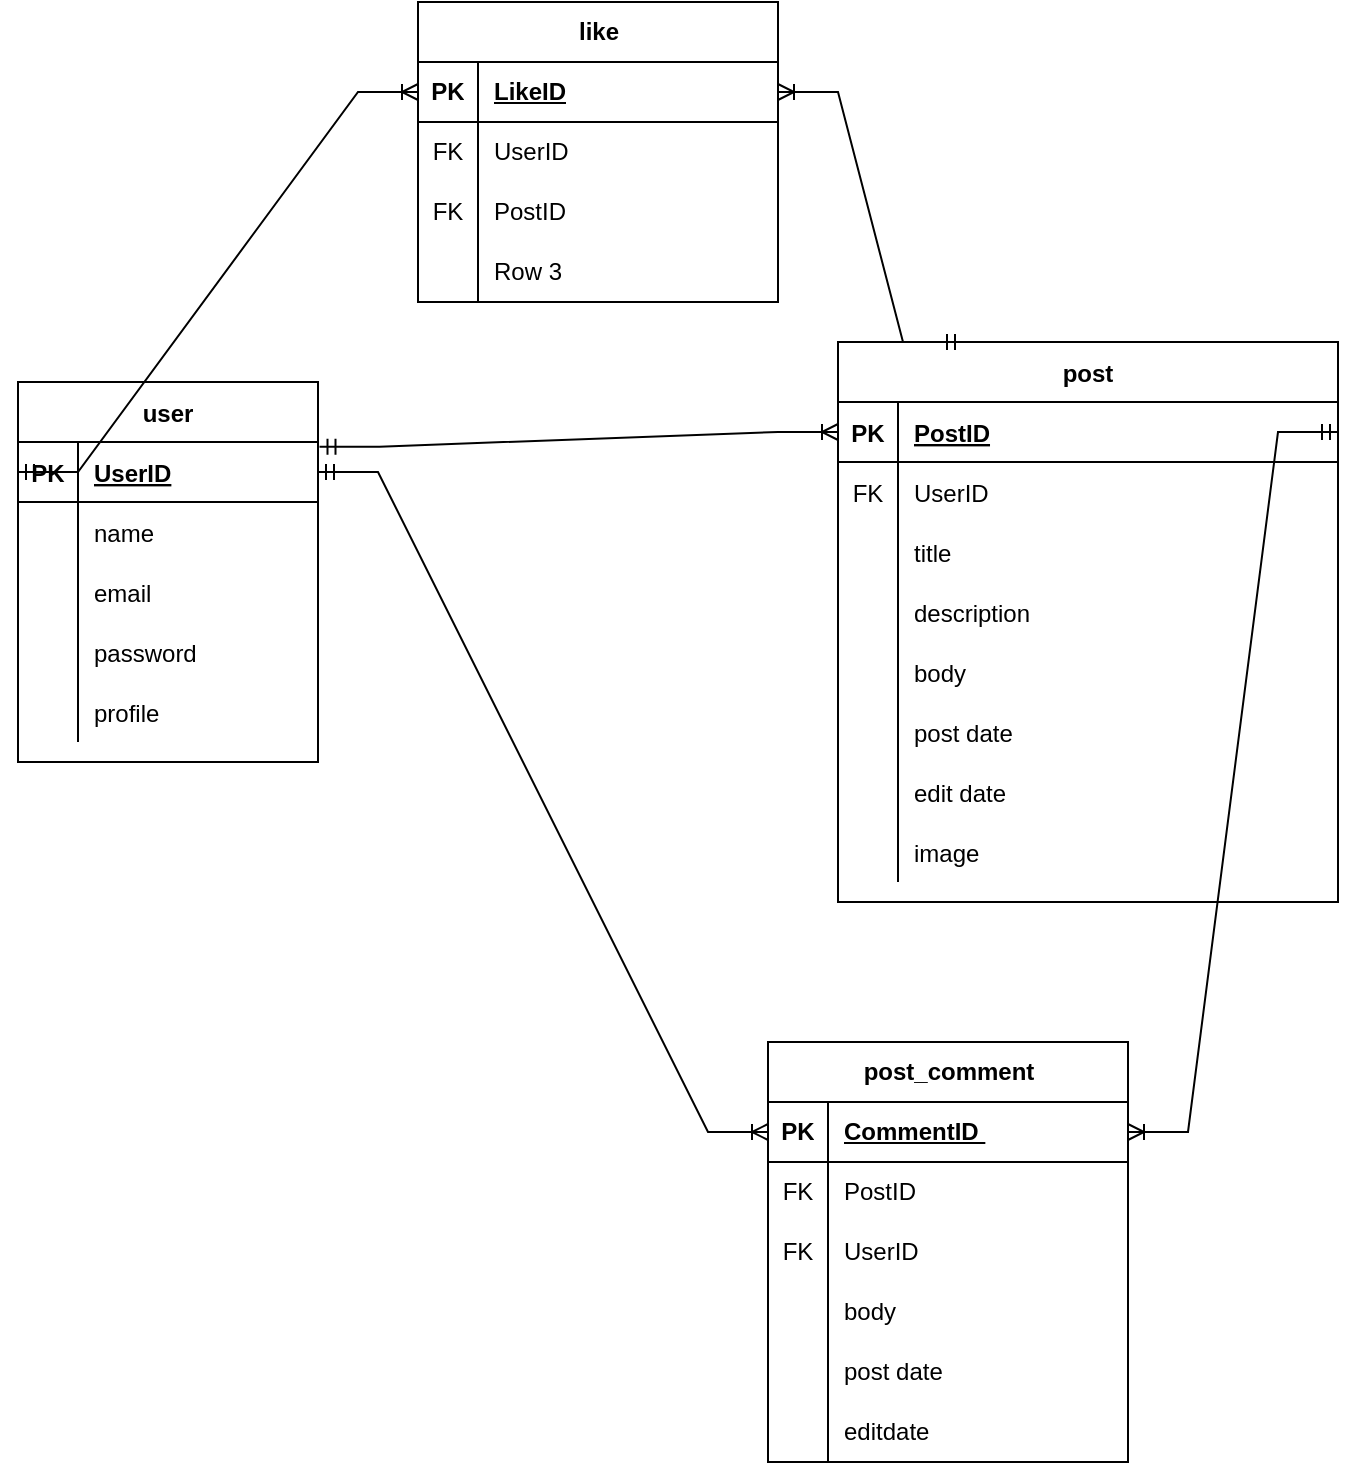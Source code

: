 <mxfile version="22.1.5" type="github">
  <diagram id="R2lEEEUBdFMjLlhIrx00" name="Page-1">
    <mxGraphModel dx="2049" dy="2243" grid="1" gridSize="10" guides="1" tooltips="1" connect="1" arrows="1" fold="1" page="1" pageScale="1" pageWidth="850" pageHeight="1100" math="0" shadow="0" extFonts="Permanent Marker^https://fonts.googleapis.com/css?family=Permanent+Marker">
      <root>
        <mxCell id="0" />
        <mxCell id="1" parent="0" />
        <mxCell id="lw2K9kxhSFhBzERnGRvg-3" value="post" style="shape=table;startSize=30;container=1;collapsible=1;childLayout=tableLayout;fixedRows=1;rowLines=0;fontStyle=1;align=center;resizeLast=1;" vertex="1" parent="1">
          <mxGeometry x="460" y="-910" width="250" height="280" as="geometry" />
        </mxCell>
        <mxCell id="lw2K9kxhSFhBzERnGRvg-4" value="" style="shape=partialRectangle;collapsible=0;dropTarget=0;pointerEvents=0;fillColor=none;points=[[0,0.5],[1,0.5]];portConstraint=eastwest;top=0;left=0;right=0;bottom=1;" vertex="1" parent="lw2K9kxhSFhBzERnGRvg-3">
          <mxGeometry y="30" width="250" height="30" as="geometry" />
        </mxCell>
        <mxCell id="lw2K9kxhSFhBzERnGRvg-5" value="PK" style="shape=partialRectangle;overflow=hidden;connectable=0;fillColor=none;top=0;left=0;bottom=0;right=0;fontStyle=1;" vertex="1" parent="lw2K9kxhSFhBzERnGRvg-4">
          <mxGeometry width="30" height="30" as="geometry">
            <mxRectangle width="30" height="30" as="alternateBounds" />
          </mxGeometry>
        </mxCell>
        <mxCell id="lw2K9kxhSFhBzERnGRvg-6" value="PostID" style="shape=partialRectangle;overflow=hidden;connectable=0;fillColor=none;top=0;left=0;bottom=0;right=0;align=left;spacingLeft=6;fontStyle=5;" vertex="1" parent="lw2K9kxhSFhBzERnGRvg-4">
          <mxGeometry x="30" width="220" height="30" as="geometry">
            <mxRectangle width="220" height="30" as="alternateBounds" />
          </mxGeometry>
        </mxCell>
        <mxCell id="lw2K9kxhSFhBzERnGRvg-7" value="" style="shape=partialRectangle;collapsible=0;dropTarget=0;pointerEvents=0;fillColor=none;points=[[0,0.5],[1,0.5]];portConstraint=eastwest;top=0;left=0;right=0;bottom=0;" vertex="1" parent="lw2K9kxhSFhBzERnGRvg-3">
          <mxGeometry y="60" width="250" height="30" as="geometry" />
        </mxCell>
        <mxCell id="lw2K9kxhSFhBzERnGRvg-8" value="FK" style="shape=partialRectangle;overflow=hidden;connectable=0;fillColor=none;top=0;left=0;bottom=0;right=0;" vertex="1" parent="lw2K9kxhSFhBzERnGRvg-7">
          <mxGeometry width="30" height="30" as="geometry">
            <mxRectangle width="30" height="30" as="alternateBounds" />
          </mxGeometry>
        </mxCell>
        <mxCell id="lw2K9kxhSFhBzERnGRvg-9" value="UserID" style="shape=partialRectangle;overflow=hidden;connectable=0;fillColor=none;top=0;left=0;bottom=0;right=0;align=left;spacingLeft=6;" vertex="1" parent="lw2K9kxhSFhBzERnGRvg-7">
          <mxGeometry x="30" width="220" height="30" as="geometry">
            <mxRectangle width="220" height="30" as="alternateBounds" />
          </mxGeometry>
        </mxCell>
        <mxCell id="lw2K9kxhSFhBzERnGRvg-10" value="" style="shape=partialRectangle;collapsible=0;dropTarget=0;pointerEvents=0;fillColor=none;points=[[0,0.5],[1,0.5]];portConstraint=eastwest;top=0;left=0;right=0;bottom=0;" vertex="1" parent="lw2K9kxhSFhBzERnGRvg-3">
          <mxGeometry y="90" width="250" height="30" as="geometry" />
        </mxCell>
        <mxCell id="lw2K9kxhSFhBzERnGRvg-11" value="" style="shape=partialRectangle;overflow=hidden;connectable=0;fillColor=none;top=0;left=0;bottom=0;right=0;" vertex="1" parent="lw2K9kxhSFhBzERnGRvg-10">
          <mxGeometry width="30" height="30" as="geometry">
            <mxRectangle width="30" height="30" as="alternateBounds" />
          </mxGeometry>
        </mxCell>
        <mxCell id="lw2K9kxhSFhBzERnGRvg-12" value="title" style="shape=partialRectangle;overflow=hidden;connectable=0;fillColor=none;top=0;left=0;bottom=0;right=0;align=left;spacingLeft=6;" vertex="1" parent="lw2K9kxhSFhBzERnGRvg-10">
          <mxGeometry x="30" width="220" height="30" as="geometry">
            <mxRectangle width="220" height="30" as="alternateBounds" />
          </mxGeometry>
        </mxCell>
        <mxCell id="lw2K9kxhSFhBzERnGRvg-96" style="shape=partialRectangle;collapsible=0;dropTarget=0;pointerEvents=0;fillColor=none;points=[[0,0.5],[1,0.5]];portConstraint=eastwest;top=0;left=0;right=0;bottom=0;" vertex="1" parent="lw2K9kxhSFhBzERnGRvg-3">
          <mxGeometry y="120" width="250" height="30" as="geometry" />
        </mxCell>
        <mxCell id="lw2K9kxhSFhBzERnGRvg-97" style="shape=partialRectangle;overflow=hidden;connectable=0;fillColor=none;top=0;left=0;bottom=0;right=0;" vertex="1" parent="lw2K9kxhSFhBzERnGRvg-96">
          <mxGeometry width="30" height="30" as="geometry">
            <mxRectangle width="30" height="30" as="alternateBounds" />
          </mxGeometry>
        </mxCell>
        <mxCell id="lw2K9kxhSFhBzERnGRvg-98" value="description" style="shape=partialRectangle;overflow=hidden;connectable=0;fillColor=none;top=0;left=0;bottom=0;right=0;align=left;spacingLeft=6;" vertex="1" parent="lw2K9kxhSFhBzERnGRvg-96">
          <mxGeometry x="30" width="220" height="30" as="geometry">
            <mxRectangle width="220" height="30" as="alternateBounds" />
          </mxGeometry>
        </mxCell>
        <mxCell id="lw2K9kxhSFhBzERnGRvg-93" style="shape=partialRectangle;collapsible=0;dropTarget=0;pointerEvents=0;fillColor=none;points=[[0,0.5],[1,0.5]];portConstraint=eastwest;top=0;left=0;right=0;bottom=0;" vertex="1" parent="lw2K9kxhSFhBzERnGRvg-3">
          <mxGeometry y="150" width="250" height="30" as="geometry" />
        </mxCell>
        <mxCell id="lw2K9kxhSFhBzERnGRvg-94" style="shape=partialRectangle;overflow=hidden;connectable=0;fillColor=none;top=0;left=0;bottom=0;right=0;" vertex="1" parent="lw2K9kxhSFhBzERnGRvg-93">
          <mxGeometry width="30" height="30" as="geometry">
            <mxRectangle width="30" height="30" as="alternateBounds" />
          </mxGeometry>
        </mxCell>
        <mxCell id="lw2K9kxhSFhBzERnGRvg-95" value="body" style="shape=partialRectangle;overflow=hidden;connectable=0;fillColor=none;top=0;left=0;bottom=0;right=0;align=left;spacingLeft=6;" vertex="1" parent="lw2K9kxhSFhBzERnGRvg-93">
          <mxGeometry x="30" width="220" height="30" as="geometry">
            <mxRectangle width="220" height="30" as="alternateBounds" />
          </mxGeometry>
        </mxCell>
        <mxCell id="lw2K9kxhSFhBzERnGRvg-99" style="shape=partialRectangle;collapsible=0;dropTarget=0;pointerEvents=0;fillColor=none;points=[[0,0.5],[1,0.5]];portConstraint=eastwest;top=0;left=0;right=0;bottom=0;" vertex="1" parent="lw2K9kxhSFhBzERnGRvg-3">
          <mxGeometry y="180" width="250" height="30" as="geometry" />
        </mxCell>
        <mxCell id="lw2K9kxhSFhBzERnGRvg-100" style="shape=partialRectangle;overflow=hidden;connectable=0;fillColor=none;top=0;left=0;bottom=0;right=0;" vertex="1" parent="lw2K9kxhSFhBzERnGRvg-99">
          <mxGeometry width="30" height="30" as="geometry">
            <mxRectangle width="30" height="30" as="alternateBounds" />
          </mxGeometry>
        </mxCell>
        <mxCell id="lw2K9kxhSFhBzERnGRvg-101" value="post date" style="shape=partialRectangle;overflow=hidden;connectable=0;fillColor=none;top=0;left=0;bottom=0;right=0;align=left;spacingLeft=6;" vertex="1" parent="lw2K9kxhSFhBzERnGRvg-99">
          <mxGeometry x="30" width="220" height="30" as="geometry">
            <mxRectangle width="220" height="30" as="alternateBounds" />
          </mxGeometry>
        </mxCell>
        <mxCell id="lw2K9kxhSFhBzERnGRvg-102" style="shape=partialRectangle;collapsible=0;dropTarget=0;pointerEvents=0;fillColor=none;points=[[0,0.5],[1,0.5]];portConstraint=eastwest;top=0;left=0;right=0;bottom=0;" vertex="1" parent="lw2K9kxhSFhBzERnGRvg-3">
          <mxGeometry y="210" width="250" height="30" as="geometry" />
        </mxCell>
        <mxCell id="lw2K9kxhSFhBzERnGRvg-103" style="shape=partialRectangle;overflow=hidden;connectable=0;fillColor=none;top=0;left=0;bottom=0;right=0;" vertex="1" parent="lw2K9kxhSFhBzERnGRvg-102">
          <mxGeometry width="30" height="30" as="geometry">
            <mxRectangle width="30" height="30" as="alternateBounds" />
          </mxGeometry>
        </mxCell>
        <mxCell id="lw2K9kxhSFhBzERnGRvg-104" value="edit date" style="shape=partialRectangle;overflow=hidden;connectable=0;fillColor=none;top=0;left=0;bottom=0;right=0;align=left;spacingLeft=6;" vertex="1" parent="lw2K9kxhSFhBzERnGRvg-102">
          <mxGeometry x="30" width="220" height="30" as="geometry">
            <mxRectangle width="220" height="30" as="alternateBounds" />
          </mxGeometry>
        </mxCell>
        <mxCell id="lw2K9kxhSFhBzERnGRvg-105" style="shape=partialRectangle;collapsible=0;dropTarget=0;pointerEvents=0;fillColor=none;points=[[0,0.5],[1,0.5]];portConstraint=eastwest;top=0;left=0;right=0;bottom=0;" vertex="1" parent="lw2K9kxhSFhBzERnGRvg-3">
          <mxGeometry y="240" width="250" height="30" as="geometry" />
        </mxCell>
        <mxCell id="lw2K9kxhSFhBzERnGRvg-106" style="shape=partialRectangle;overflow=hidden;connectable=0;fillColor=none;top=0;left=0;bottom=0;right=0;" vertex="1" parent="lw2K9kxhSFhBzERnGRvg-105">
          <mxGeometry width="30" height="30" as="geometry">
            <mxRectangle width="30" height="30" as="alternateBounds" />
          </mxGeometry>
        </mxCell>
        <mxCell id="lw2K9kxhSFhBzERnGRvg-107" value="image" style="shape=partialRectangle;overflow=hidden;connectable=0;fillColor=none;top=0;left=0;bottom=0;right=0;align=left;spacingLeft=6;" vertex="1" parent="lw2K9kxhSFhBzERnGRvg-105">
          <mxGeometry x="30" width="220" height="30" as="geometry">
            <mxRectangle width="220" height="30" as="alternateBounds" />
          </mxGeometry>
        </mxCell>
        <mxCell id="lw2K9kxhSFhBzERnGRvg-23" value="user" style="shape=table;startSize=30;container=1;collapsible=1;childLayout=tableLayout;fixedRows=1;rowLines=0;fontStyle=1;align=center;resizeLast=1;" vertex="1" parent="1">
          <mxGeometry x="50" y="-890" width="150" height="190" as="geometry" />
        </mxCell>
        <mxCell id="lw2K9kxhSFhBzERnGRvg-24" value="" style="shape=partialRectangle;collapsible=0;dropTarget=0;pointerEvents=0;fillColor=none;points=[[0,0.5],[1,0.5]];portConstraint=eastwest;top=0;left=0;right=0;bottom=1;" vertex="1" parent="lw2K9kxhSFhBzERnGRvg-23">
          <mxGeometry y="30" width="150" height="30" as="geometry" />
        </mxCell>
        <mxCell id="lw2K9kxhSFhBzERnGRvg-25" value="PK" style="shape=partialRectangle;overflow=hidden;connectable=0;fillColor=none;top=0;left=0;bottom=0;right=0;fontStyle=1;" vertex="1" parent="lw2K9kxhSFhBzERnGRvg-24">
          <mxGeometry width="30" height="30" as="geometry">
            <mxRectangle width="30" height="30" as="alternateBounds" />
          </mxGeometry>
        </mxCell>
        <mxCell id="lw2K9kxhSFhBzERnGRvg-26" value="UserID" style="shape=partialRectangle;overflow=hidden;connectable=0;fillColor=none;top=0;left=0;bottom=0;right=0;align=left;spacingLeft=6;fontStyle=5;" vertex="1" parent="lw2K9kxhSFhBzERnGRvg-24">
          <mxGeometry x="30" width="120" height="30" as="geometry">
            <mxRectangle width="120" height="30" as="alternateBounds" />
          </mxGeometry>
        </mxCell>
        <mxCell id="lw2K9kxhSFhBzERnGRvg-27" value="" style="shape=partialRectangle;collapsible=0;dropTarget=0;pointerEvents=0;fillColor=none;points=[[0,0.5],[1,0.5]];portConstraint=eastwest;top=0;left=0;right=0;bottom=0;" vertex="1" parent="lw2K9kxhSFhBzERnGRvg-23">
          <mxGeometry y="60" width="150" height="30" as="geometry" />
        </mxCell>
        <mxCell id="lw2K9kxhSFhBzERnGRvg-28" value="" style="shape=partialRectangle;overflow=hidden;connectable=0;fillColor=none;top=0;left=0;bottom=0;right=0;" vertex="1" parent="lw2K9kxhSFhBzERnGRvg-27">
          <mxGeometry width="30" height="30" as="geometry">
            <mxRectangle width="30" height="30" as="alternateBounds" />
          </mxGeometry>
        </mxCell>
        <mxCell id="lw2K9kxhSFhBzERnGRvg-29" value="name" style="shape=partialRectangle;overflow=hidden;connectable=0;fillColor=none;top=0;left=0;bottom=0;right=0;align=left;spacingLeft=6;" vertex="1" parent="lw2K9kxhSFhBzERnGRvg-27">
          <mxGeometry x="30" width="120" height="30" as="geometry">
            <mxRectangle width="120" height="30" as="alternateBounds" />
          </mxGeometry>
        </mxCell>
        <mxCell id="lw2K9kxhSFhBzERnGRvg-84" style="shape=partialRectangle;collapsible=0;dropTarget=0;pointerEvents=0;fillColor=none;points=[[0,0.5],[1,0.5]];portConstraint=eastwest;top=0;left=0;right=0;bottom=0;" vertex="1" parent="lw2K9kxhSFhBzERnGRvg-23">
          <mxGeometry y="90" width="150" height="30" as="geometry" />
        </mxCell>
        <mxCell id="lw2K9kxhSFhBzERnGRvg-85" style="shape=partialRectangle;overflow=hidden;connectable=0;fillColor=none;top=0;left=0;bottom=0;right=0;" vertex="1" parent="lw2K9kxhSFhBzERnGRvg-84">
          <mxGeometry width="30" height="30" as="geometry">
            <mxRectangle width="30" height="30" as="alternateBounds" />
          </mxGeometry>
        </mxCell>
        <mxCell id="lw2K9kxhSFhBzERnGRvg-86" value="email" style="shape=partialRectangle;overflow=hidden;connectable=0;fillColor=none;top=0;left=0;bottom=0;right=0;align=left;spacingLeft=6;" vertex="1" parent="lw2K9kxhSFhBzERnGRvg-84">
          <mxGeometry x="30" width="120" height="30" as="geometry">
            <mxRectangle width="120" height="30" as="alternateBounds" />
          </mxGeometry>
        </mxCell>
        <mxCell id="lw2K9kxhSFhBzERnGRvg-87" style="shape=partialRectangle;collapsible=0;dropTarget=0;pointerEvents=0;fillColor=none;points=[[0,0.5],[1,0.5]];portConstraint=eastwest;top=0;left=0;right=0;bottom=0;" vertex="1" parent="lw2K9kxhSFhBzERnGRvg-23">
          <mxGeometry y="120" width="150" height="30" as="geometry" />
        </mxCell>
        <mxCell id="lw2K9kxhSFhBzERnGRvg-88" style="shape=partialRectangle;overflow=hidden;connectable=0;fillColor=none;top=0;left=0;bottom=0;right=0;" vertex="1" parent="lw2K9kxhSFhBzERnGRvg-87">
          <mxGeometry width="30" height="30" as="geometry">
            <mxRectangle width="30" height="30" as="alternateBounds" />
          </mxGeometry>
        </mxCell>
        <mxCell id="lw2K9kxhSFhBzERnGRvg-89" value="password" style="shape=partialRectangle;overflow=hidden;connectable=0;fillColor=none;top=0;left=0;bottom=0;right=0;align=left;spacingLeft=6;" vertex="1" parent="lw2K9kxhSFhBzERnGRvg-87">
          <mxGeometry x="30" width="120" height="30" as="geometry">
            <mxRectangle width="120" height="30" as="alternateBounds" />
          </mxGeometry>
        </mxCell>
        <mxCell id="lw2K9kxhSFhBzERnGRvg-90" style="shape=partialRectangle;collapsible=0;dropTarget=0;pointerEvents=0;fillColor=none;points=[[0,0.5],[1,0.5]];portConstraint=eastwest;top=0;left=0;right=0;bottom=0;" vertex="1" parent="lw2K9kxhSFhBzERnGRvg-23">
          <mxGeometry y="150" width="150" height="30" as="geometry" />
        </mxCell>
        <mxCell id="lw2K9kxhSFhBzERnGRvg-91" style="shape=partialRectangle;overflow=hidden;connectable=0;fillColor=none;top=0;left=0;bottom=0;right=0;" vertex="1" parent="lw2K9kxhSFhBzERnGRvg-90">
          <mxGeometry width="30" height="30" as="geometry">
            <mxRectangle width="30" height="30" as="alternateBounds" />
          </mxGeometry>
        </mxCell>
        <mxCell id="lw2K9kxhSFhBzERnGRvg-92" value="profile" style="shape=partialRectangle;overflow=hidden;connectable=0;fillColor=none;top=0;left=0;bottom=0;right=0;align=left;spacingLeft=6;" vertex="1" parent="lw2K9kxhSFhBzERnGRvg-90">
          <mxGeometry x="30" width="120" height="30" as="geometry">
            <mxRectangle width="120" height="30" as="alternateBounds" />
          </mxGeometry>
        </mxCell>
        <mxCell id="lw2K9kxhSFhBzERnGRvg-43" value="post_comment" style="shape=table;startSize=30;container=1;collapsible=1;childLayout=tableLayout;fixedRows=1;rowLines=0;fontStyle=1;align=center;resizeLast=1;html=1;" vertex="1" parent="1">
          <mxGeometry x="425" y="-560" width="180" height="210" as="geometry" />
        </mxCell>
        <mxCell id="lw2K9kxhSFhBzERnGRvg-44" value="" style="shape=tableRow;horizontal=0;startSize=0;swimlaneHead=0;swimlaneBody=0;fillColor=none;collapsible=0;dropTarget=0;points=[[0,0.5],[1,0.5]];portConstraint=eastwest;top=0;left=0;right=0;bottom=1;" vertex="1" parent="lw2K9kxhSFhBzERnGRvg-43">
          <mxGeometry y="30" width="180" height="30" as="geometry" />
        </mxCell>
        <mxCell id="lw2K9kxhSFhBzERnGRvg-45" value="PK" style="shape=partialRectangle;connectable=0;fillColor=none;top=0;left=0;bottom=0;right=0;fontStyle=1;overflow=hidden;whiteSpace=wrap;html=1;" vertex="1" parent="lw2K9kxhSFhBzERnGRvg-44">
          <mxGeometry width="30" height="30" as="geometry">
            <mxRectangle width="30" height="30" as="alternateBounds" />
          </mxGeometry>
        </mxCell>
        <mxCell id="lw2K9kxhSFhBzERnGRvg-46" value="CommentID&amp;nbsp;" style="shape=partialRectangle;connectable=0;fillColor=none;top=0;left=0;bottom=0;right=0;align=left;spacingLeft=6;fontStyle=5;overflow=hidden;whiteSpace=wrap;html=1;" vertex="1" parent="lw2K9kxhSFhBzERnGRvg-44">
          <mxGeometry x="30" width="150" height="30" as="geometry">
            <mxRectangle width="150" height="30" as="alternateBounds" />
          </mxGeometry>
        </mxCell>
        <mxCell id="lw2K9kxhSFhBzERnGRvg-47" value="" style="shape=tableRow;horizontal=0;startSize=0;swimlaneHead=0;swimlaneBody=0;fillColor=none;collapsible=0;dropTarget=0;points=[[0,0.5],[1,0.5]];portConstraint=eastwest;top=0;left=0;right=0;bottom=0;" vertex="1" parent="lw2K9kxhSFhBzERnGRvg-43">
          <mxGeometry y="60" width="180" height="30" as="geometry" />
        </mxCell>
        <mxCell id="lw2K9kxhSFhBzERnGRvg-48" value="FK" style="shape=partialRectangle;connectable=0;fillColor=none;top=0;left=0;bottom=0;right=0;editable=1;overflow=hidden;whiteSpace=wrap;html=1;" vertex="1" parent="lw2K9kxhSFhBzERnGRvg-47">
          <mxGeometry width="30" height="30" as="geometry">
            <mxRectangle width="30" height="30" as="alternateBounds" />
          </mxGeometry>
        </mxCell>
        <mxCell id="lw2K9kxhSFhBzERnGRvg-49" value="PostID" style="shape=partialRectangle;connectable=0;fillColor=none;top=0;left=0;bottom=0;right=0;align=left;spacingLeft=6;overflow=hidden;whiteSpace=wrap;html=1;" vertex="1" parent="lw2K9kxhSFhBzERnGRvg-47">
          <mxGeometry x="30" width="150" height="30" as="geometry">
            <mxRectangle width="150" height="30" as="alternateBounds" />
          </mxGeometry>
        </mxCell>
        <mxCell id="lw2K9kxhSFhBzERnGRvg-50" value="" style="shape=tableRow;horizontal=0;startSize=0;swimlaneHead=0;swimlaneBody=0;fillColor=none;collapsible=0;dropTarget=0;points=[[0,0.5],[1,0.5]];portConstraint=eastwest;top=0;left=0;right=0;bottom=0;" vertex="1" parent="lw2K9kxhSFhBzERnGRvg-43">
          <mxGeometry y="90" width="180" height="30" as="geometry" />
        </mxCell>
        <mxCell id="lw2K9kxhSFhBzERnGRvg-51" value="FK" style="shape=partialRectangle;connectable=0;fillColor=none;top=0;left=0;bottom=0;right=0;editable=1;overflow=hidden;whiteSpace=wrap;html=1;" vertex="1" parent="lw2K9kxhSFhBzERnGRvg-50">
          <mxGeometry width="30" height="30" as="geometry">
            <mxRectangle width="30" height="30" as="alternateBounds" />
          </mxGeometry>
        </mxCell>
        <mxCell id="lw2K9kxhSFhBzERnGRvg-52" value="UserID" style="shape=partialRectangle;connectable=0;fillColor=none;top=0;left=0;bottom=0;right=0;align=left;spacingLeft=6;overflow=hidden;whiteSpace=wrap;html=1;" vertex="1" parent="lw2K9kxhSFhBzERnGRvg-50">
          <mxGeometry x="30" width="150" height="30" as="geometry">
            <mxRectangle width="150" height="30" as="alternateBounds" />
          </mxGeometry>
        </mxCell>
        <mxCell id="lw2K9kxhSFhBzERnGRvg-53" value="" style="shape=tableRow;horizontal=0;startSize=0;swimlaneHead=0;swimlaneBody=0;fillColor=none;collapsible=0;dropTarget=0;points=[[0,0.5],[1,0.5]];portConstraint=eastwest;top=0;left=0;right=0;bottom=0;" vertex="1" parent="lw2K9kxhSFhBzERnGRvg-43">
          <mxGeometry y="120" width="180" height="30" as="geometry" />
        </mxCell>
        <mxCell id="lw2K9kxhSFhBzERnGRvg-54" value="" style="shape=partialRectangle;connectable=0;fillColor=none;top=0;left=0;bottom=0;right=0;editable=1;overflow=hidden;whiteSpace=wrap;html=1;" vertex="1" parent="lw2K9kxhSFhBzERnGRvg-53">
          <mxGeometry width="30" height="30" as="geometry">
            <mxRectangle width="30" height="30" as="alternateBounds" />
          </mxGeometry>
        </mxCell>
        <mxCell id="lw2K9kxhSFhBzERnGRvg-55" value="body" style="shape=partialRectangle;connectable=0;fillColor=none;top=0;left=0;bottom=0;right=0;align=left;spacingLeft=6;overflow=hidden;whiteSpace=wrap;html=1;" vertex="1" parent="lw2K9kxhSFhBzERnGRvg-53">
          <mxGeometry x="30" width="150" height="30" as="geometry">
            <mxRectangle width="150" height="30" as="alternateBounds" />
          </mxGeometry>
        </mxCell>
        <mxCell id="lw2K9kxhSFhBzERnGRvg-121" style="shape=tableRow;horizontal=0;startSize=0;swimlaneHead=0;swimlaneBody=0;fillColor=none;collapsible=0;dropTarget=0;points=[[0,0.5],[1,0.5]];portConstraint=eastwest;top=0;left=0;right=0;bottom=0;" vertex="1" parent="lw2K9kxhSFhBzERnGRvg-43">
          <mxGeometry y="150" width="180" height="30" as="geometry" />
        </mxCell>
        <mxCell id="lw2K9kxhSFhBzERnGRvg-122" style="shape=partialRectangle;connectable=0;fillColor=none;top=0;left=0;bottom=0;right=0;editable=1;overflow=hidden;whiteSpace=wrap;html=1;" vertex="1" parent="lw2K9kxhSFhBzERnGRvg-121">
          <mxGeometry width="30" height="30" as="geometry">
            <mxRectangle width="30" height="30" as="alternateBounds" />
          </mxGeometry>
        </mxCell>
        <mxCell id="lw2K9kxhSFhBzERnGRvg-123" value="post date" style="shape=partialRectangle;connectable=0;fillColor=none;top=0;left=0;bottom=0;right=0;align=left;spacingLeft=6;overflow=hidden;whiteSpace=wrap;html=1;" vertex="1" parent="lw2K9kxhSFhBzERnGRvg-121">
          <mxGeometry x="30" width="150" height="30" as="geometry">
            <mxRectangle width="150" height="30" as="alternateBounds" />
          </mxGeometry>
        </mxCell>
        <mxCell id="lw2K9kxhSFhBzERnGRvg-124" style="shape=tableRow;horizontal=0;startSize=0;swimlaneHead=0;swimlaneBody=0;fillColor=none;collapsible=0;dropTarget=0;points=[[0,0.5],[1,0.5]];portConstraint=eastwest;top=0;left=0;right=0;bottom=0;" vertex="1" parent="lw2K9kxhSFhBzERnGRvg-43">
          <mxGeometry y="180" width="180" height="30" as="geometry" />
        </mxCell>
        <mxCell id="lw2K9kxhSFhBzERnGRvg-125" style="shape=partialRectangle;connectable=0;fillColor=none;top=0;left=0;bottom=0;right=0;editable=1;overflow=hidden;whiteSpace=wrap;html=1;" vertex="1" parent="lw2K9kxhSFhBzERnGRvg-124">
          <mxGeometry width="30" height="30" as="geometry">
            <mxRectangle width="30" height="30" as="alternateBounds" />
          </mxGeometry>
        </mxCell>
        <mxCell id="lw2K9kxhSFhBzERnGRvg-126" value="editdate" style="shape=partialRectangle;connectable=0;fillColor=none;top=0;left=0;bottom=0;right=0;align=left;spacingLeft=6;overflow=hidden;whiteSpace=wrap;html=1;" vertex="1" parent="lw2K9kxhSFhBzERnGRvg-124">
          <mxGeometry x="30" width="150" height="30" as="geometry">
            <mxRectangle width="150" height="30" as="alternateBounds" />
          </mxGeometry>
        </mxCell>
        <mxCell id="lw2K9kxhSFhBzERnGRvg-108" value="like" style="shape=table;startSize=30;container=1;collapsible=1;childLayout=tableLayout;fixedRows=1;rowLines=0;fontStyle=1;align=center;resizeLast=1;html=1;" vertex="1" parent="1">
          <mxGeometry x="250" y="-1080" width="180" height="150" as="geometry" />
        </mxCell>
        <mxCell id="lw2K9kxhSFhBzERnGRvg-109" value="" style="shape=tableRow;horizontal=0;startSize=0;swimlaneHead=0;swimlaneBody=0;fillColor=none;collapsible=0;dropTarget=0;points=[[0,0.5],[1,0.5]];portConstraint=eastwest;top=0;left=0;right=0;bottom=1;" vertex="1" parent="lw2K9kxhSFhBzERnGRvg-108">
          <mxGeometry y="30" width="180" height="30" as="geometry" />
        </mxCell>
        <mxCell id="lw2K9kxhSFhBzERnGRvg-110" value="PK" style="shape=partialRectangle;connectable=0;fillColor=none;top=0;left=0;bottom=0;right=0;fontStyle=1;overflow=hidden;whiteSpace=wrap;html=1;" vertex="1" parent="lw2K9kxhSFhBzERnGRvg-109">
          <mxGeometry width="30" height="30" as="geometry">
            <mxRectangle width="30" height="30" as="alternateBounds" />
          </mxGeometry>
        </mxCell>
        <mxCell id="lw2K9kxhSFhBzERnGRvg-111" value="LikeID" style="shape=partialRectangle;connectable=0;fillColor=none;top=0;left=0;bottom=0;right=0;align=left;spacingLeft=6;fontStyle=5;overflow=hidden;whiteSpace=wrap;html=1;" vertex="1" parent="lw2K9kxhSFhBzERnGRvg-109">
          <mxGeometry x="30" width="150" height="30" as="geometry">
            <mxRectangle width="150" height="30" as="alternateBounds" />
          </mxGeometry>
        </mxCell>
        <mxCell id="lw2K9kxhSFhBzERnGRvg-112" value="" style="shape=tableRow;horizontal=0;startSize=0;swimlaneHead=0;swimlaneBody=0;fillColor=none;collapsible=0;dropTarget=0;points=[[0,0.5],[1,0.5]];portConstraint=eastwest;top=0;left=0;right=0;bottom=0;" vertex="1" parent="lw2K9kxhSFhBzERnGRvg-108">
          <mxGeometry y="60" width="180" height="30" as="geometry" />
        </mxCell>
        <mxCell id="lw2K9kxhSFhBzERnGRvg-113" value="FK" style="shape=partialRectangle;connectable=0;fillColor=none;top=0;left=0;bottom=0;right=0;editable=1;overflow=hidden;whiteSpace=wrap;html=1;" vertex="1" parent="lw2K9kxhSFhBzERnGRvg-112">
          <mxGeometry width="30" height="30" as="geometry">
            <mxRectangle width="30" height="30" as="alternateBounds" />
          </mxGeometry>
        </mxCell>
        <mxCell id="lw2K9kxhSFhBzERnGRvg-114" value="UserID" style="shape=partialRectangle;connectable=0;fillColor=none;top=0;left=0;bottom=0;right=0;align=left;spacingLeft=6;overflow=hidden;whiteSpace=wrap;html=1;" vertex="1" parent="lw2K9kxhSFhBzERnGRvg-112">
          <mxGeometry x="30" width="150" height="30" as="geometry">
            <mxRectangle width="150" height="30" as="alternateBounds" />
          </mxGeometry>
        </mxCell>
        <mxCell id="lw2K9kxhSFhBzERnGRvg-115" value="" style="shape=tableRow;horizontal=0;startSize=0;swimlaneHead=0;swimlaneBody=0;fillColor=none;collapsible=0;dropTarget=0;points=[[0,0.5],[1,0.5]];portConstraint=eastwest;top=0;left=0;right=0;bottom=0;" vertex="1" parent="lw2K9kxhSFhBzERnGRvg-108">
          <mxGeometry y="90" width="180" height="30" as="geometry" />
        </mxCell>
        <mxCell id="lw2K9kxhSFhBzERnGRvg-116" value="FK" style="shape=partialRectangle;connectable=0;fillColor=none;top=0;left=0;bottom=0;right=0;editable=1;overflow=hidden;whiteSpace=wrap;html=1;" vertex="1" parent="lw2K9kxhSFhBzERnGRvg-115">
          <mxGeometry width="30" height="30" as="geometry">
            <mxRectangle width="30" height="30" as="alternateBounds" />
          </mxGeometry>
        </mxCell>
        <mxCell id="lw2K9kxhSFhBzERnGRvg-117" value="PostID" style="shape=partialRectangle;connectable=0;fillColor=none;top=0;left=0;bottom=0;right=0;align=left;spacingLeft=6;overflow=hidden;whiteSpace=wrap;html=1;" vertex="1" parent="lw2K9kxhSFhBzERnGRvg-115">
          <mxGeometry x="30" width="150" height="30" as="geometry">
            <mxRectangle width="150" height="30" as="alternateBounds" />
          </mxGeometry>
        </mxCell>
        <mxCell id="lw2K9kxhSFhBzERnGRvg-118" value="" style="shape=tableRow;horizontal=0;startSize=0;swimlaneHead=0;swimlaneBody=0;fillColor=none;collapsible=0;dropTarget=0;points=[[0,0.5],[1,0.5]];portConstraint=eastwest;top=0;left=0;right=0;bottom=0;" vertex="1" parent="lw2K9kxhSFhBzERnGRvg-108">
          <mxGeometry y="120" width="180" height="30" as="geometry" />
        </mxCell>
        <mxCell id="lw2K9kxhSFhBzERnGRvg-119" value="" style="shape=partialRectangle;connectable=0;fillColor=none;top=0;left=0;bottom=0;right=0;editable=1;overflow=hidden;whiteSpace=wrap;html=1;" vertex="1" parent="lw2K9kxhSFhBzERnGRvg-118">
          <mxGeometry width="30" height="30" as="geometry">
            <mxRectangle width="30" height="30" as="alternateBounds" />
          </mxGeometry>
        </mxCell>
        <mxCell id="lw2K9kxhSFhBzERnGRvg-120" value="Row 3" style="shape=partialRectangle;connectable=0;fillColor=none;top=0;left=0;bottom=0;right=0;align=left;spacingLeft=6;overflow=hidden;whiteSpace=wrap;html=1;" vertex="1" parent="lw2K9kxhSFhBzERnGRvg-118">
          <mxGeometry x="30" width="150" height="30" as="geometry">
            <mxRectangle width="150" height="30" as="alternateBounds" />
          </mxGeometry>
        </mxCell>
        <mxCell id="lw2K9kxhSFhBzERnGRvg-127" value="" style="edgeStyle=entityRelationEdgeStyle;fontSize=12;html=1;endArrow=ERoneToMany;startArrow=ERmandOne;rounded=0;entryX=0;entryY=0.5;entryDx=0;entryDy=0;exitX=1.005;exitY=0.078;exitDx=0;exitDy=0;exitPerimeter=0;" edge="1" parent="1" source="lw2K9kxhSFhBzERnGRvg-24" target="lw2K9kxhSFhBzERnGRvg-4">
          <mxGeometry width="100" height="100" relative="1" as="geometry">
            <mxPoint x="310" y="-860" as="sourcePoint" />
            <mxPoint x="461.1" y="-845" as="targetPoint" />
          </mxGeometry>
        </mxCell>
        <mxCell id="lw2K9kxhSFhBzERnGRvg-129" value="" style="edgeStyle=entityRelationEdgeStyle;fontSize=12;html=1;endArrow=ERoneToMany;startArrow=ERmandOne;rounded=0;entryX=1;entryY=0.5;entryDx=0;entryDy=0;exitX=1;exitY=0.5;exitDx=0;exitDy=0;" edge="1" parent="1" source="lw2K9kxhSFhBzERnGRvg-4" target="lw2K9kxhSFhBzERnGRvg-44">
          <mxGeometry width="100" height="100" relative="1" as="geometry">
            <mxPoint x="590" y="-680" as="sourcePoint" />
            <mxPoint x="770" y="-810" as="targetPoint" />
          </mxGeometry>
        </mxCell>
        <mxCell id="lw2K9kxhSFhBzERnGRvg-132" value="" style="edgeStyle=entityRelationEdgeStyle;fontSize=12;html=1;endArrow=ERoneToMany;startArrow=ERmandOne;rounded=0;exitX=0;exitY=0.5;exitDx=0;exitDy=0;entryX=0;entryY=0.5;entryDx=0;entryDy=0;" edge="1" parent="1" source="lw2K9kxhSFhBzERnGRvg-24" target="lw2K9kxhSFhBzERnGRvg-109">
          <mxGeometry width="100" height="100" relative="1" as="geometry">
            <mxPoint x="170" y="-950" as="sourcePoint" />
            <mxPoint x="270" y="-1050" as="targetPoint" />
            <Array as="points">
              <mxPoint x="210" y="-910" />
            </Array>
          </mxGeometry>
        </mxCell>
        <mxCell id="lw2K9kxhSFhBzERnGRvg-133" value="" style="edgeStyle=entityRelationEdgeStyle;fontSize=12;html=1;endArrow=ERoneToMany;startArrow=ERmandOne;rounded=0;exitX=0.25;exitY=0;exitDx=0;exitDy=0;entryX=1;entryY=0.5;entryDx=0;entryDy=0;" edge="1" parent="1" source="lw2K9kxhSFhBzERnGRvg-3" target="lw2K9kxhSFhBzERnGRvg-109">
          <mxGeometry width="100" height="100" relative="1" as="geometry">
            <mxPoint x="590" y="-820" as="sourcePoint" />
            <mxPoint x="690" y="-920" as="targetPoint" />
          </mxGeometry>
        </mxCell>
        <mxCell id="lw2K9kxhSFhBzERnGRvg-134" value="" style="edgeStyle=entityRelationEdgeStyle;fontSize=12;html=1;endArrow=ERoneToMany;startArrow=ERmandOne;rounded=0;entryX=0;entryY=0.5;entryDx=0;entryDy=0;" edge="1" parent="1" source="lw2K9kxhSFhBzERnGRvg-24" target="lw2K9kxhSFhBzERnGRvg-44">
          <mxGeometry width="100" height="100" relative="1" as="geometry">
            <mxPoint x="320" y="-836" as="sourcePoint" />
            <mxPoint x="330" y="-440" as="targetPoint" />
            <Array as="points">
              <mxPoint x="550" y="-830" />
            </Array>
          </mxGeometry>
        </mxCell>
      </root>
    </mxGraphModel>
  </diagram>
</mxfile>
